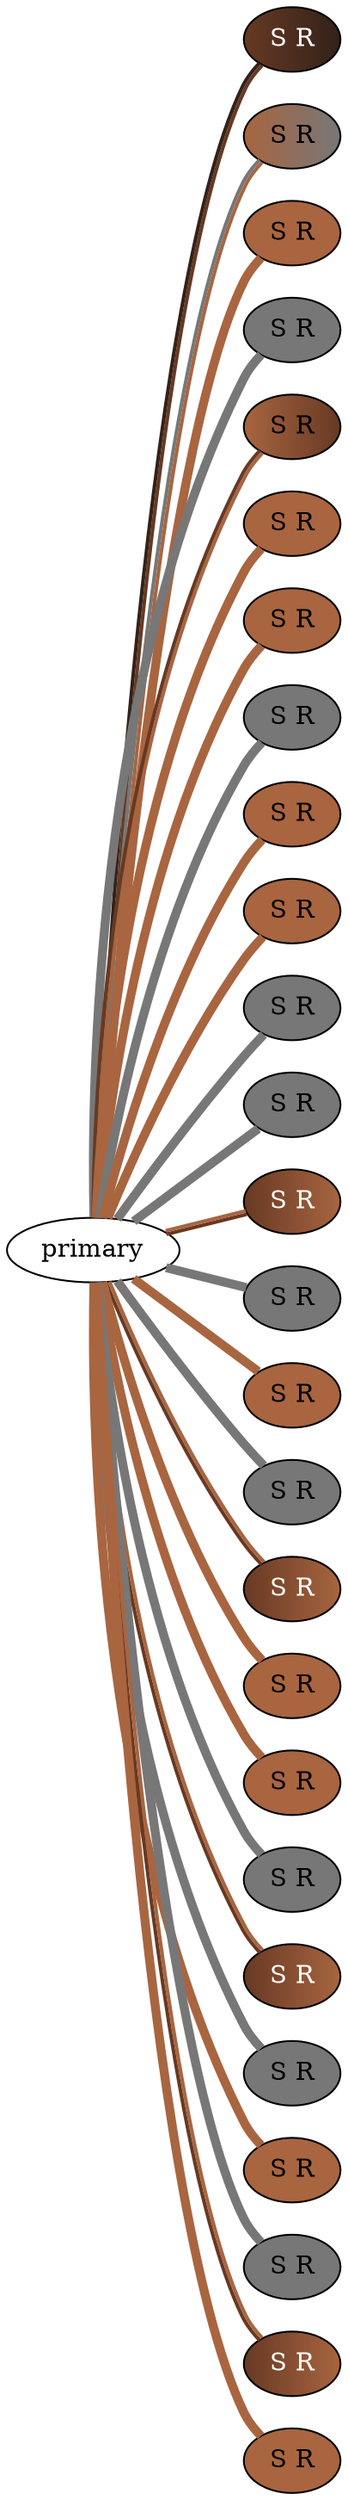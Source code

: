 graph {
 graph [rankdir=LR]
"1" [qtype="pendant_node", pendant_colors="#673923:#32221A", pendant_ply="S", pendant_attach="R", pendant_length="9.0", label="S R", style=filled, fillcolor="#673923:#32221A", fontcolor="#ffffff"]
"primary" -- "1" [qtype="pendant_link",penwidth=2,color="#673923:#32221A"]
"2" [qtype="pendant_node", pendant_colors="#A86540:#777777", pendant_ply="S", pendant_attach="R", pendant_length="46.0", label="S R", style=filled, fillcolor="#A86540:#777777", fontcolor="#000000"]
"primary" -- "2" [qtype="pendant_link",penwidth=2,color="#A86540:#777777"]
"3" [qtype="pendant_node", pendant_colors="#A86540", pendant_ply="S", pendant_attach="R", pendant_length="47.0", label="S R", style=filled, fillcolor="#A86540", fontcolor="#000000"]
"primary" -- "3" [qtype="pendant_link",penwidth=5,color="#A86540"]
"4" [qtype="pendant_node", pendant_colors="#777777", pendant_ply="S", pendant_attach="R", pendant_length="61.0", label="S R", style=filled, fillcolor="#777777", fontcolor="#000000"]
"primary" -- "4" [qtype="pendant_link",penwidth=5,color="#777777"]
"5" [qtype="pendant_node", pendant_colors="#A86540:#673923", pendant_ply="S", pendant_attach="R", pendant_length="48.0", label="S R", style=filled, fillcolor="#A86540:#673923", fontcolor="#000000"]
"primary" -- "5" [qtype="pendant_link",penwidth=2,color="#A86540:#673923"]
"6" [qtype="pendant_node", pendant_colors="#A86540", pendant_ply="S", pendant_attach="R", pendant_length="45.0", label="S R", style=filled, fillcolor="#A86540", fontcolor="#000000"]
"primary" -- "6" [qtype="pendant_link",penwidth=5,color="#A86540"]
"7" [qtype="pendant_node", pendant_colors="#A86540", pendant_ply="S", pendant_attach="R", pendant_length="47.0", label="S R", style=filled, fillcolor="#A86540", fontcolor="#000000"]
"primary" -- "7" [qtype="pendant_link",penwidth=5,color="#A86540"]
"8" [qtype="pendant_node", pendant_colors="#777777", pendant_ply="S", pendant_attach="R", pendant_length="45.5", label="S R", style=filled, fillcolor="#777777", fontcolor="#000000"]
"primary" -- "8" [qtype="pendant_link",penwidth=5,color="#777777"]
"9" [qtype="pendant_node", pendant_colors="#A86540", pendant_ply="S", pendant_attach="R", pendant_length="44.5", label="S R", style=filled, fillcolor="#A86540", fontcolor="#000000"]
"primary" -- "9" [qtype="pendant_link",penwidth=5,color="#A86540"]
"10" [qtype="pendant_node", pendant_colors="#A86540", pendant_ply="S", pendant_attach="R", pendant_length="47.0", label="S R", style=filled, fillcolor="#A86540", fontcolor="#000000"]
"primary" -- "10" [qtype="pendant_link",penwidth=5,color="#A86540"]
"11" [qtype="pendant_node", pendant_colors="#777777", pendant_ply="S", pendant_attach="R", pendant_length="47.0", label="S R", style=filled, fillcolor="#777777", fontcolor="#000000"]
"primary" -- "11" [qtype="pendant_link",penwidth=5,color="#777777"]
"12" [qtype="pendant_node", pendant_colors="#777777", pendant_ply="S", pendant_attach="R", pendant_length="55.5", label="S R", style=filled, fillcolor="#777777", fontcolor="#000000"]
"primary" -- "12" [qtype="pendant_link",penwidth=5,color="#777777"]
"13" [qtype="pendant_node", pendant_colors="#673923:#A86540", pendant_ply="S", pendant_attach="R", pendant_length="47.0", label="S R", style=filled, fillcolor="#673923:#A86540", fontcolor="#ffffff"]
"primary" -- "13" [qtype="pendant_link",penwidth=2,color="#673923:#A86540"]
"14" [qtype="pendant_node", pendant_colors="#777777", pendant_ply="S", pendant_attach="R", pendant_length="37.0", label="S R", style=filled, fillcolor="#777777", fontcolor="#000000"]
"primary" -- "14" [qtype="pendant_link",penwidth=5,color="#777777"]
"15" [qtype="pendant_node", pendant_colors="#A86540", pendant_ply="S", pendant_attach="R", pendant_length="48.0", label="S R", style=filled, fillcolor="#A86540", fontcolor="#000000"]
"primary" -- "15" [qtype="pendant_link",penwidth=5,color="#A86540"]
"16" [qtype="pendant_node", pendant_colors="#777777", pendant_ply="S", pendant_attach="R", pendant_length="63.0", label="S R", style=filled, fillcolor="#777777", fontcolor="#000000"]
"primary" -- "16" [qtype="pendant_link",penwidth=5,color="#777777"]
"17" [qtype="pendant_node", pendant_colors="#673923:#A86540", pendant_ply="S", pendant_attach="R", pendant_length="47.0", label="S R", style=filled, fillcolor="#673923:#A86540", fontcolor="#ffffff"]
"primary" -- "17" [qtype="pendant_link",penwidth=2,color="#673923:#A86540"]
"18" [qtype="pendant_node", pendant_colors="#A86540", pendant_ply="S", pendant_attach="R", pendant_length="40.0", label="S R", style=filled, fillcolor="#A86540", fontcolor="#000000"]
"primary" -- "18" [qtype="pendant_link",penwidth=5,color="#A86540"]
"19" [qtype="pendant_node", pendant_colors="#A86540", pendant_ply="S", pendant_attach="R", pendant_length="46.5", label="S R", style=filled, fillcolor="#A86540", fontcolor="#000000"]
"primary" -- "19" [qtype="pendant_link",penwidth=5,color="#A86540"]
"20" [qtype="pendant_node", pendant_colors="#777777", pendant_ply="S", pendant_attach="R", pendant_length="52.0", label="S R", style=filled, fillcolor="#777777", fontcolor="#000000"]
"primary" -- "20" [qtype="pendant_link",penwidth=5,color="#777777"]
"21" [qtype="pendant_node", pendant_colors="#673923:#A86540", pendant_ply="S", pendant_attach="R", pendant_length="65.0", label="S R", style=filled, fillcolor="#673923:#A86540", fontcolor="#ffffff"]
"primary" -- "21" [qtype="pendant_link",penwidth=2,color="#673923:#A86540"]
"22" [qtype="pendant_node", pendant_colors="#777777", pendant_ply="S", pendant_attach="R", pendant_length="47.0", label="S R", style=filled, fillcolor="#777777", fontcolor="#000000"]
"primary" -- "22" [qtype="pendant_link",penwidth=5,color="#777777"]
"23" [qtype="pendant_node", pendant_colors="#A86540", pendant_ply="S", pendant_attach="R", pendant_length="41.5", label="S R", style=filled, fillcolor="#A86540", fontcolor="#000000"]
"primary" -- "23" [qtype="pendant_link",penwidth=5,color="#A86540"]
"24" [qtype="pendant_node", pendant_colors="#777777", pendant_ply="S", pendant_attach="R", pendant_length="53.0", label="S R", style=filled, fillcolor="#777777", fontcolor="#000000"]
"primary" -- "24" [qtype="pendant_link",penwidth=5,color="#777777"]
"25" [qtype="pendant_node", pendant_colors="#673923:#A86540", pendant_ply="S", pendant_attach="R", pendant_length="47.0", label="S R", style=filled, fillcolor="#673923:#A86540", fontcolor="#ffffff"]
"primary" -- "25" [qtype="pendant_link",penwidth=2,color="#673923:#A86540"]
"26" [qtype="pendant_node", pendant_colors="#A86540", pendant_ply="S", pendant_attach="R", pendant_length="39.0", label="S R", style=filled, fillcolor="#A86540", fontcolor="#000000"]
"primary" -- "26" [qtype="pendant_link",penwidth=5,color="#A86540"]
}
